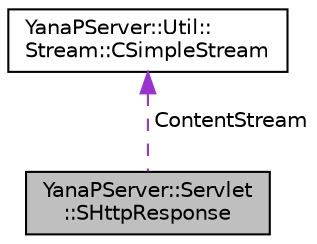 digraph "YanaPServer::Servlet::SHttpResponse"
{
  edge [fontname="Helvetica",fontsize="10",labelfontname="Helvetica",labelfontsize="10"];
  node [fontname="Helvetica",fontsize="10",shape=record];
  Node1 [label="YanaPServer::Servlet\l::SHttpResponse",height=0.2,width=0.4,color="black", fillcolor="grey75", style="filled", fontcolor="black"];
  Node2 -> Node1 [dir="back",color="darkorchid3",fontsize="10",style="dashed",label=" ContentStream" ,fontname="Helvetica"];
  Node2 [label="YanaPServer::Util::\lStream::CSimpleStream",height=0.2,width=0.4,color="black", fillcolor="white", style="filled",URL="$class_yana_p_server_1_1_util_1_1_stream_1_1_c_simple_stream.html",tooltip="単純なストリーム  Appendするたびに内部でnewとdeleteが走るので注意。 "];
}
